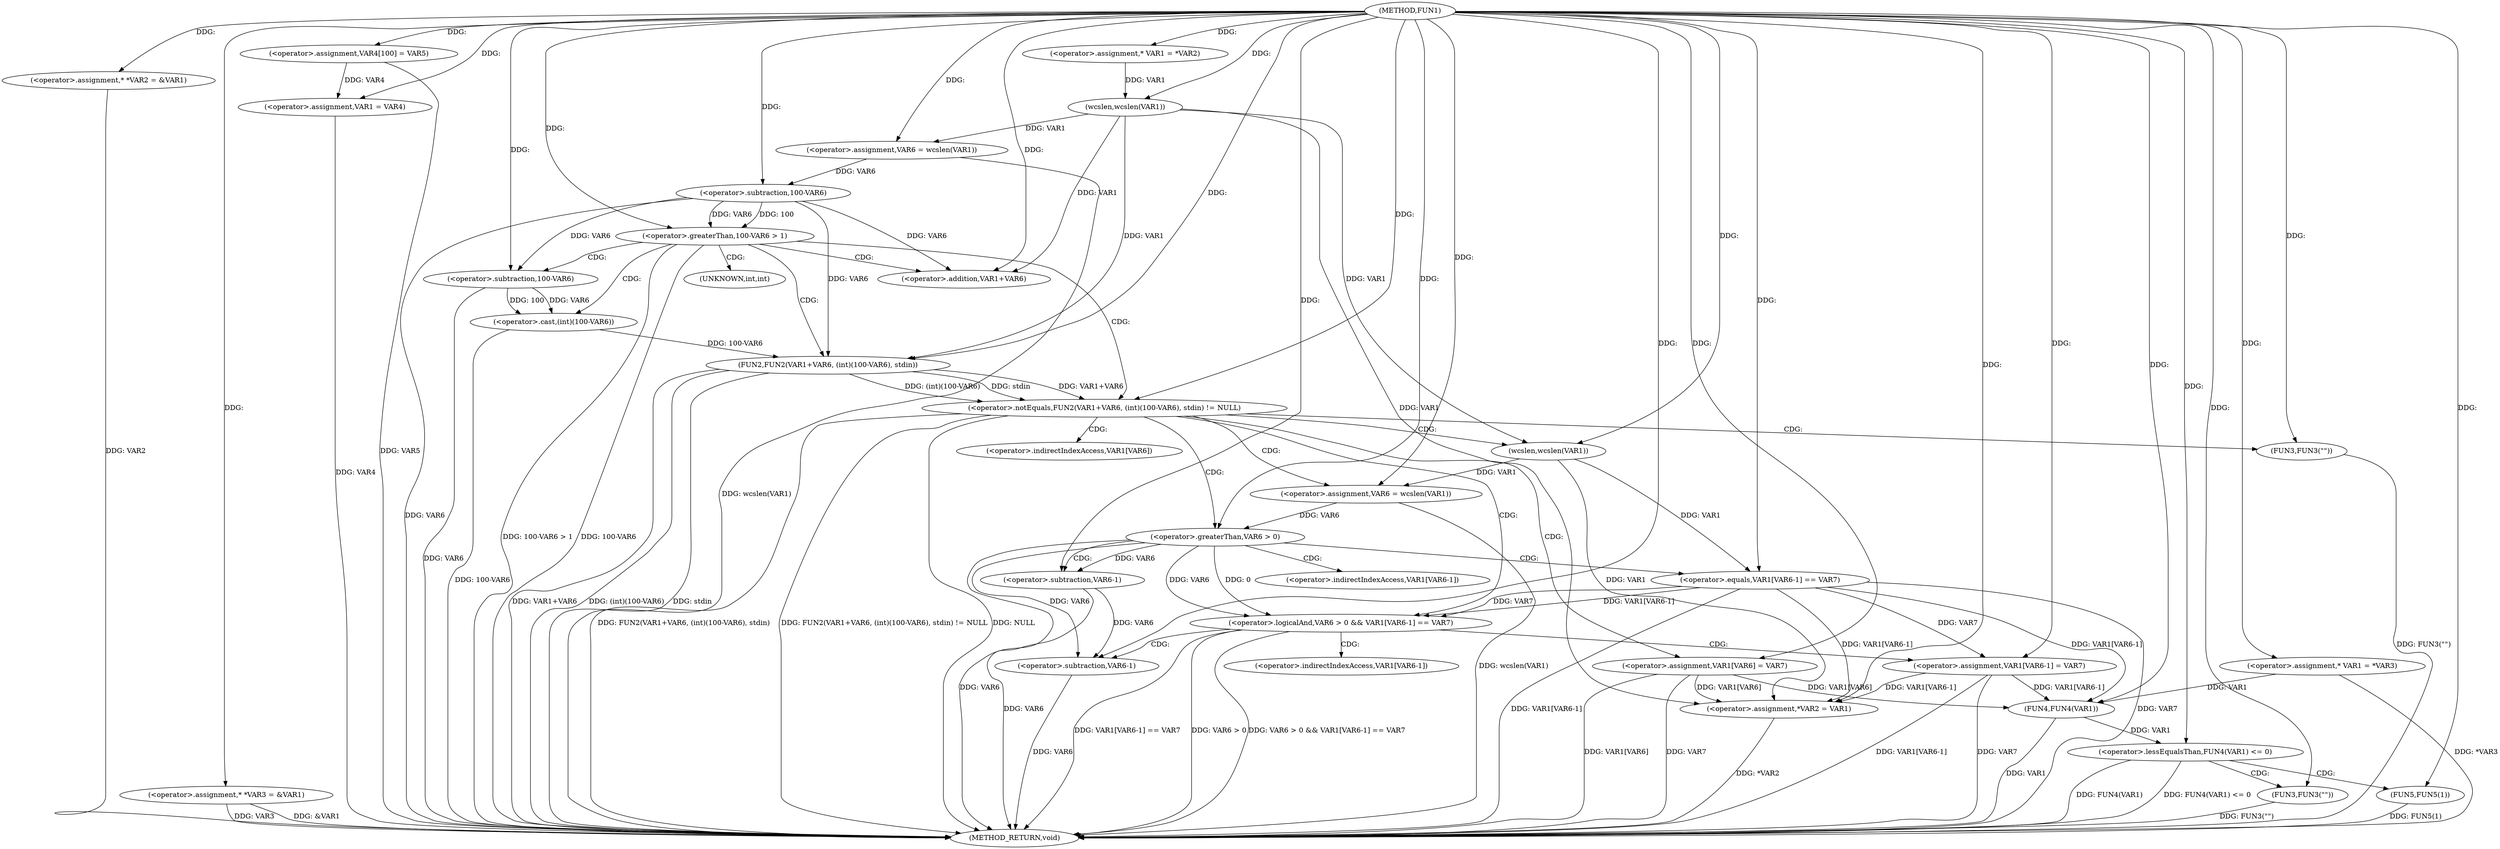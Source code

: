 digraph FUN1 {  
"1000100" [label = "(METHOD,FUN1)" ]
"1000206" [label = "(METHOD_RETURN,void)" ]
"1000104" [label = "(<operator>.assignment,* *VAR2 = &VAR1)" ]
"1000109" [label = "(<operator>.assignment,* *VAR3 = &VAR1)" ]
"1000114" [label = "(<operator>.assignment,VAR4[100] = VAR5)" ]
"1000117" [label = "(<operator>.assignment,VAR1 = VAR4)" ]
"1000122" [label = "(<operator>.assignment,* VAR1 = *VAR2)" ]
"1000128" [label = "(<operator>.assignment,VAR6 = wcslen(VAR1))" ]
"1000130" [label = "(wcslen,wcslen(VAR1))" ]
"1000133" [label = "(<operator>.greaterThan,100-VAR6 > 1)" ]
"1000134" [label = "(<operator>.subtraction,100-VAR6)" ]
"1000140" [label = "(<operator>.notEquals,FUN2(VAR1+VAR6, (int)(100-VAR6), stdin) != NULL)" ]
"1000141" [label = "(FUN2,FUN2(VAR1+VAR6, (int)(100-VAR6), stdin))" ]
"1000142" [label = "(<operator>.addition,VAR1+VAR6)" ]
"1000145" [label = "(<operator>.cast,(int)(100-VAR6))" ]
"1000147" [label = "(<operator>.subtraction,100-VAR6)" ]
"1000153" [label = "(<operator>.assignment,VAR6 = wcslen(VAR1))" ]
"1000155" [label = "(wcslen,wcslen(VAR1))" ]
"1000158" [label = "(<operator>.logicalAnd,VAR6 > 0 && VAR1[VAR6-1] == VAR7)" ]
"1000159" [label = "(<operator>.greaterThan,VAR6 > 0)" ]
"1000162" [label = "(<operator>.equals,VAR1[VAR6-1] == VAR7)" ]
"1000165" [label = "(<operator>.subtraction,VAR6-1)" ]
"1000170" [label = "(<operator>.assignment,VAR1[VAR6-1] = VAR7)" ]
"1000173" [label = "(<operator>.subtraction,VAR6-1)" ]
"1000179" [label = "(FUN3,FUN3(\"\"))" ]
"1000181" [label = "(<operator>.assignment,VAR1[VAR6] = VAR7)" ]
"1000186" [label = "(<operator>.assignment,*VAR2 = VAR1)" ]
"1000192" [label = "(<operator>.assignment,* VAR1 = *VAR3)" ]
"1000197" [label = "(<operator>.lessEqualsThan,FUN4(VAR1) <= 0)" ]
"1000198" [label = "(FUN4,FUN4(VAR1))" ]
"1000202" [label = "(FUN3,FUN3(\"\"))" ]
"1000204" [label = "(FUN5,FUN5(1))" ]
"1000146" [label = "(UNKNOWN,int,int)" ]
"1000163" [label = "(<operator>.indirectIndexAccess,VAR1[VAR6-1])" ]
"1000171" [label = "(<operator>.indirectIndexAccess,VAR1[VAR6-1])" ]
"1000182" [label = "(<operator>.indirectIndexAccess,VAR1[VAR6])" ]
  "1000192" -> "1000206"  [ label = "DDG: *VAR3"] 
  "1000181" -> "1000206"  [ label = "DDG: VAR7"] 
  "1000140" -> "1000206"  [ label = "DDG: NULL"] 
  "1000104" -> "1000206"  [ label = "DDG: VAR2"] 
  "1000140" -> "1000206"  [ label = "DDG: FUN2(VAR1+VAR6, (int)(100-VAR6), stdin)"] 
  "1000133" -> "1000206"  [ label = "DDG: 100-VAR6 > 1"] 
  "1000117" -> "1000206"  [ label = "DDG: VAR4"] 
  "1000181" -> "1000206"  [ label = "DDG: VAR1[VAR6]"] 
  "1000158" -> "1000206"  [ label = "DDG: VAR6 > 0"] 
  "1000162" -> "1000206"  [ label = "DDG: VAR7"] 
  "1000128" -> "1000206"  [ label = "DDG: wcslen(VAR1)"] 
  "1000186" -> "1000206"  [ label = "DDG: *VAR2"] 
  "1000141" -> "1000206"  [ label = "DDG: VAR1+VAR6"] 
  "1000179" -> "1000206"  [ label = "DDG: FUN3(\"\")"] 
  "1000159" -> "1000206"  [ label = "DDG: VAR6"] 
  "1000165" -> "1000206"  [ label = "DDG: VAR6"] 
  "1000140" -> "1000206"  [ label = "DDG: FUN2(VAR1+VAR6, (int)(100-VAR6), stdin) != NULL"] 
  "1000153" -> "1000206"  [ label = "DDG: wcslen(VAR1)"] 
  "1000158" -> "1000206"  [ label = "DDG: VAR6 > 0 && VAR1[VAR6-1] == VAR7"] 
  "1000133" -> "1000206"  [ label = "DDG: 100-VAR6"] 
  "1000147" -> "1000206"  [ label = "DDG: VAR6"] 
  "1000170" -> "1000206"  [ label = "DDG: VAR7"] 
  "1000197" -> "1000206"  [ label = "DDG: FUN4(VAR1) <= 0"] 
  "1000198" -> "1000206"  [ label = "DDG: VAR1"] 
  "1000109" -> "1000206"  [ label = "DDG: VAR3"] 
  "1000134" -> "1000206"  [ label = "DDG: VAR6"] 
  "1000141" -> "1000206"  [ label = "DDG: (int)(100-VAR6)"] 
  "1000170" -> "1000206"  [ label = "DDG: VAR1[VAR6-1]"] 
  "1000141" -> "1000206"  [ label = "DDG: stdin"] 
  "1000162" -> "1000206"  [ label = "DDG: VAR1[VAR6-1]"] 
  "1000158" -> "1000206"  [ label = "DDG: VAR1[VAR6-1] == VAR7"] 
  "1000145" -> "1000206"  [ label = "DDG: 100-VAR6"] 
  "1000109" -> "1000206"  [ label = "DDG: &VAR1"] 
  "1000114" -> "1000206"  [ label = "DDG: VAR5"] 
  "1000173" -> "1000206"  [ label = "DDG: VAR6"] 
  "1000202" -> "1000206"  [ label = "DDG: FUN3(\"\")"] 
  "1000204" -> "1000206"  [ label = "DDG: FUN5(1)"] 
  "1000197" -> "1000206"  [ label = "DDG: FUN4(VAR1)"] 
  "1000100" -> "1000104"  [ label = "DDG: "] 
  "1000100" -> "1000109"  [ label = "DDG: "] 
  "1000100" -> "1000114"  [ label = "DDG: "] 
  "1000114" -> "1000117"  [ label = "DDG: VAR4"] 
  "1000100" -> "1000117"  [ label = "DDG: "] 
  "1000100" -> "1000122"  [ label = "DDG: "] 
  "1000130" -> "1000128"  [ label = "DDG: VAR1"] 
  "1000100" -> "1000128"  [ label = "DDG: "] 
  "1000122" -> "1000130"  [ label = "DDG: VAR1"] 
  "1000100" -> "1000130"  [ label = "DDG: "] 
  "1000134" -> "1000133"  [ label = "DDG: 100"] 
  "1000134" -> "1000133"  [ label = "DDG: VAR6"] 
  "1000100" -> "1000134"  [ label = "DDG: "] 
  "1000128" -> "1000134"  [ label = "DDG: VAR6"] 
  "1000100" -> "1000133"  [ label = "DDG: "] 
  "1000141" -> "1000140"  [ label = "DDG: VAR1+VAR6"] 
  "1000141" -> "1000140"  [ label = "DDG: (int)(100-VAR6)"] 
  "1000141" -> "1000140"  [ label = "DDG: stdin"] 
  "1000130" -> "1000141"  [ label = "DDG: VAR1"] 
  "1000100" -> "1000141"  [ label = "DDG: "] 
  "1000134" -> "1000141"  [ label = "DDG: VAR6"] 
  "1000130" -> "1000142"  [ label = "DDG: VAR1"] 
  "1000100" -> "1000142"  [ label = "DDG: "] 
  "1000134" -> "1000142"  [ label = "DDG: VAR6"] 
  "1000145" -> "1000141"  [ label = "DDG: 100-VAR6"] 
  "1000147" -> "1000145"  [ label = "DDG: 100"] 
  "1000147" -> "1000145"  [ label = "DDG: VAR6"] 
  "1000100" -> "1000147"  [ label = "DDG: "] 
  "1000134" -> "1000147"  [ label = "DDG: VAR6"] 
  "1000100" -> "1000140"  [ label = "DDG: "] 
  "1000155" -> "1000153"  [ label = "DDG: VAR1"] 
  "1000100" -> "1000153"  [ label = "DDG: "] 
  "1000100" -> "1000155"  [ label = "DDG: "] 
  "1000130" -> "1000155"  [ label = "DDG: VAR1"] 
  "1000159" -> "1000158"  [ label = "DDG: VAR6"] 
  "1000159" -> "1000158"  [ label = "DDG: 0"] 
  "1000153" -> "1000159"  [ label = "DDG: VAR6"] 
  "1000100" -> "1000159"  [ label = "DDG: "] 
  "1000162" -> "1000158"  [ label = "DDG: VAR1[VAR6-1]"] 
  "1000162" -> "1000158"  [ label = "DDG: VAR7"] 
  "1000155" -> "1000162"  [ label = "DDG: VAR1"] 
  "1000159" -> "1000165"  [ label = "DDG: VAR6"] 
  "1000100" -> "1000165"  [ label = "DDG: "] 
  "1000100" -> "1000162"  [ label = "DDG: "] 
  "1000162" -> "1000170"  [ label = "DDG: VAR7"] 
  "1000100" -> "1000170"  [ label = "DDG: "] 
  "1000159" -> "1000173"  [ label = "DDG: VAR6"] 
  "1000165" -> "1000173"  [ label = "DDG: VAR6"] 
  "1000100" -> "1000173"  [ label = "DDG: "] 
  "1000100" -> "1000179"  [ label = "DDG: "] 
  "1000100" -> "1000181"  [ label = "DDG: "] 
  "1000181" -> "1000186"  [ label = "DDG: VAR1[VAR6]"] 
  "1000155" -> "1000186"  [ label = "DDG: VAR1"] 
  "1000162" -> "1000186"  [ label = "DDG: VAR1[VAR6-1]"] 
  "1000130" -> "1000186"  [ label = "DDG: VAR1"] 
  "1000170" -> "1000186"  [ label = "DDG: VAR1[VAR6-1]"] 
  "1000100" -> "1000186"  [ label = "DDG: "] 
  "1000100" -> "1000192"  [ label = "DDG: "] 
  "1000198" -> "1000197"  [ label = "DDG: VAR1"] 
  "1000181" -> "1000198"  [ label = "DDG: VAR1[VAR6]"] 
  "1000192" -> "1000198"  [ label = "DDG: VAR1"] 
  "1000170" -> "1000198"  [ label = "DDG: VAR1[VAR6-1]"] 
  "1000162" -> "1000198"  [ label = "DDG: VAR1[VAR6-1]"] 
  "1000100" -> "1000198"  [ label = "DDG: "] 
  "1000100" -> "1000197"  [ label = "DDG: "] 
  "1000100" -> "1000202"  [ label = "DDG: "] 
  "1000100" -> "1000204"  [ label = "DDG: "] 
  "1000133" -> "1000142"  [ label = "CDG: "] 
  "1000133" -> "1000141"  [ label = "CDG: "] 
  "1000133" -> "1000147"  [ label = "CDG: "] 
  "1000133" -> "1000145"  [ label = "CDG: "] 
  "1000133" -> "1000146"  [ label = "CDG: "] 
  "1000133" -> "1000140"  [ label = "CDG: "] 
  "1000140" -> "1000153"  [ label = "CDG: "] 
  "1000140" -> "1000159"  [ label = "CDG: "] 
  "1000140" -> "1000158"  [ label = "CDG: "] 
  "1000140" -> "1000155"  [ label = "CDG: "] 
  "1000140" -> "1000179"  [ label = "CDG: "] 
  "1000140" -> "1000182"  [ label = "CDG: "] 
  "1000140" -> "1000181"  [ label = "CDG: "] 
  "1000158" -> "1000173"  [ label = "CDG: "] 
  "1000158" -> "1000170"  [ label = "CDG: "] 
  "1000158" -> "1000171"  [ label = "CDG: "] 
  "1000159" -> "1000163"  [ label = "CDG: "] 
  "1000159" -> "1000162"  [ label = "CDG: "] 
  "1000159" -> "1000165"  [ label = "CDG: "] 
  "1000197" -> "1000202"  [ label = "CDG: "] 
  "1000197" -> "1000204"  [ label = "CDG: "] 
}
